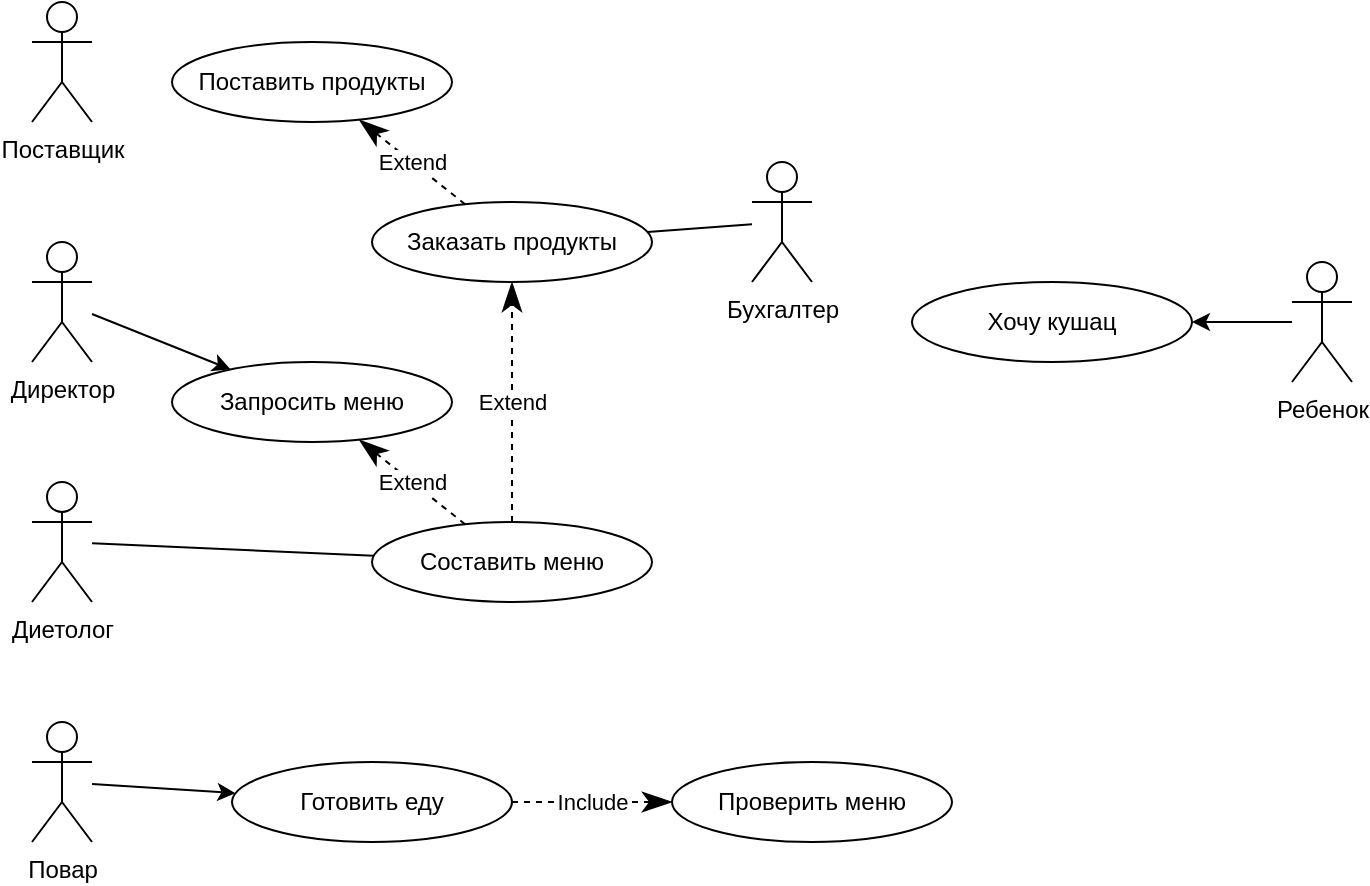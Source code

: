 <mxfile version="20.7.4" type="github">
  <diagram id="WTumbUDteVA8QTmnhO7a" name="Page-1">
    <mxGraphModel dx="917" dy="556" grid="1" gridSize="10" guides="1" tooltips="1" connect="1" arrows="1" fold="1" page="1" pageScale="1" pageWidth="850" pageHeight="1100" math="0" shadow="0">
      <root>
        <mxCell id="0" />
        <mxCell id="1" parent="0" />
        <mxCell id="EE3mhE9z7PggbBqgpWji-1" value="Поставщик&lt;br&gt;" style="shape=umlActor;verticalLabelPosition=bottom;verticalAlign=top;html=1;outlineConnect=0;" vertex="1" parent="1">
          <mxGeometry x="60" y="60" width="30" height="60" as="geometry" />
        </mxCell>
        <mxCell id="EE3mhE9z7PggbBqgpWji-2" value="Диетолог" style="shape=umlActor;verticalLabelPosition=bottom;verticalAlign=top;html=1;outlineConnect=0;" vertex="1" parent="1">
          <mxGeometry x="60" y="300" width="30" height="60" as="geometry" />
        </mxCell>
        <mxCell id="EE3mhE9z7PggbBqgpWji-3" value="Составить меню&lt;br&gt;" style="ellipse;whiteSpace=wrap;html=1;" vertex="1" parent="1">
          <mxGeometry x="230" y="320" width="140" height="40" as="geometry" />
        </mxCell>
        <mxCell id="EE3mhE9z7PggbBqgpWji-4" value="Поставить продукты" style="ellipse;whiteSpace=wrap;html=1;" vertex="1" parent="1">
          <mxGeometry x="130" y="80" width="140" height="40" as="geometry" />
        </mxCell>
        <mxCell id="EE3mhE9z7PggbBqgpWji-5" value="Директор" style="shape=umlActor;verticalLabelPosition=bottom;verticalAlign=top;html=1;outlineConnect=0;" vertex="1" parent="1">
          <mxGeometry x="60" y="180" width="30" height="60" as="geometry" />
        </mxCell>
        <mxCell id="EE3mhE9z7PggbBqgpWji-6" value="Заказать продукты" style="ellipse;whiteSpace=wrap;html=1;" vertex="1" parent="1">
          <mxGeometry x="230" y="160" width="140" height="40" as="geometry" />
        </mxCell>
        <mxCell id="EE3mhE9z7PggbBqgpWji-7" value="Ребенок" style="shape=umlActor;verticalLabelPosition=bottom;verticalAlign=top;html=1;outlineConnect=0;" vertex="1" parent="1">
          <mxGeometry x="690" y="190" width="30" height="60" as="geometry" />
        </mxCell>
        <mxCell id="EE3mhE9z7PggbBqgpWji-9" value="Хочу кушац" style="ellipse;whiteSpace=wrap;html=1;" vertex="1" parent="1">
          <mxGeometry x="500" y="200" width="140" height="40" as="geometry" />
        </mxCell>
        <mxCell id="EE3mhE9z7PggbBqgpWji-10" value="" style="endArrow=classic;html=1;rounded=0;" edge="1" parent="1" source="EE3mhE9z7PggbBqgpWji-7" target="EE3mhE9z7PggbBqgpWji-9">
          <mxGeometry width="50" height="50" relative="1" as="geometry">
            <mxPoint x="660" y="500" as="sourcePoint" />
            <mxPoint x="710" y="450" as="targetPoint" />
          </mxGeometry>
        </mxCell>
        <mxCell id="EE3mhE9z7PggbBqgpWji-11" value="Готовить еду" style="ellipse;whiteSpace=wrap;html=1;" vertex="1" parent="1">
          <mxGeometry x="160" y="440" width="140" height="40" as="geometry" />
        </mxCell>
        <mxCell id="EE3mhE9z7PggbBqgpWji-12" value="Повар" style="shape=umlActor;verticalLabelPosition=bottom;verticalAlign=top;html=1;outlineConnect=0;" vertex="1" parent="1">
          <mxGeometry x="60" y="420" width="30" height="60" as="geometry" />
        </mxCell>
        <mxCell id="EE3mhE9z7PggbBqgpWji-13" value="" style="endArrow=classic;html=1;rounded=0;" edge="1" parent="1" source="EE3mhE9z7PggbBqgpWji-12" target="EE3mhE9z7PggbBqgpWji-11">
          <mxGeometry width="50" height="50" relative="1" as="geometry">
            <mxPoint x="150" y="430" as="sourcePoint" />
            <mxPoint x="200" y="380" as="targetPoint" />
          </mxGeometry>
        </mxCell>
        <mxCell id="EE3mhE9z7PggbBqgpWji-14" value="" style="endArrow=none;html=1;rounded=0;endFill=0;" edge="1" parent="1" source="EE3mhE9z7PggbBqgpWji-2" target="EE3mhE9z7PggbBqgpWji-3">
          <mxGeometry width="50" height="50" relative="1" as="geometry">
            <mxPoint x="320" y="440" as="sourcePoint" />
            <mxPoint x="370" y="390" as="targetPoint" />
          </mxGeometry>
        </mxCell>
        <mxCell id="EE3mhE9z7PggbBqgpWji-15" value="Проверить меню" style="ellipse;whiteSpace=wrap;html=1;" vertex="1" parent="1">
          <mxGeometry x="380" y="440" width="140" height="40" as="geometry" />
        </mxCell>
        <mxCell id="EE3mhE9z7PggbBqgpWji-16" value="Include" style="endArrow=classicThin;endSize=12;dashed=1;html=1;rounded=0;endFill=1;" edge="1" parent="1" source="EE3mhE9z7PggbBqgpWji-11" target="EE3mhE9z7PggbBqgpWji-15">
          <mxGeometry width="160" relative="1" as="geometry">
            <mxPoint x="300" y="500" as="sourcePoint" />
            <mxPoint x="510" y="650" as="targetPoint" />
          </mxGeometry>
        </mxCell>
        <mxCell id="EE3mhE9z7PggbBqgpWji-17" value="Запросить меню" style="ellipse;whiteSpace=wrap;html=1;" vertex="1" parent="1">
          <mxGeometry x="130" y="240" width="140" height="40" as="geometry" />
        </mxCell>
        <mxCell id="EE3mhE9z7PggbBqgpWji-18" value="Бухгалтер" style="shape=umlActor;verticalLabelPosition=bottom;verticalAlign=top;html=1;outlineConnect=0;" vertex="1" parent="1">
          <mxGeometry x="420" y="140" width="30" height="60" as="geometry" />
        </mxCell>
        <mxCell id="EE3mhE9z7PggbBqgpWji-19" value="" style="endArrow=none;html=1;rounded=0;endFill=0;" edge="1" parent="1" source="EE3mhE9z7PggbBqgpWji-18" target="EE3mhE9z7PggbBqgpWji-6">
          <mxGeometry width="50" height="50" relative="1" as="geometry">
            <mxPoint x="389.0" y="270.002" as="sourcePoint" />
            <mxPoint x="460.617" y="274.736" as="targetPoint" />
          </mxGeometry>
        </mxCell>
        <mxCell id="EE3mhE9z7PggbBqgpWji-20" value="Extend" style="endArrow=classicThin;endSize=12;dashed=1;html=1;rounded=0;endFill=1;" edge="1" parent="1" source="EE3mhE9z7PggbBqgpWji-3" target="EE3mhE9z7PggbBqgpWji-17">
          <mxGeometry width="160" relative="1" as="geometry">
            <mxPoint x="345.0" y="329.66" as="sourcePoint" />
            <mxPoint x="425" y="329.66" as="targetPoint" />
          </mxGeometry>
        </mxCell>
        <mxCell id="EE3mhE9z7PggbBqgpWji-21" value="" style="endArrow=classic;html=1;rounded=0;" edge="1" parent="1" source="EE3mhE9z7PggbBqgpWji-5" target="EE3mhE9z7PggbBqgpWji-17">
          <mxGeometry width="50" height="50" relative="1" as="geometry">
            <mxPoint x="381.43" y="220.001" as="sourcePoint" />
            <mxPoint x="300.004" y="225.053" as="targetPoint" />
          </mxGeometry>
        </mxCell>
        <mxCell id="EE3mhE9z7PggbBqgpWji-22" value="Extend" style="endArrow=classicThin;endSize=12;dashed=1;html=1;rounded=0;endFill=1;" edge="1" parent="1" source="EE3mhE9z7PggbBqgpWji-3" target="EE3mhE9z7PggbBqgpWji-6">
          <mxGeometry width="160" relative="1" as="geometry">
            <mxPoint x="379.996" y="299.995" as="sourcePoint" />
            <mxPoint x="327.084" y="257.665" as="targetPoint" />
          </mxGeometry>
        </mxCell>
        <mxCell id="EE3mhE9z7PggbBqgpWji-23" value="Extend" style="endArrow=classicThin;endSize=12;dashed=1;html=1;rounded=0;endFill=1;" edge="1" parent="1" source="EE3mhE9z7PggbBqgpWji-6" target="EE3mhE9z7PggbBqgpWji-4">
          <mxGeometry width="160" relative="1" as="geometry">
            <mxPoint x="420" y="370.0" as="sourcePoint" />
            <mxPoint x="420" y="250" as="targetPoint" />
          </mxGeometry>
        </mxCell>
      </root>
    </mxGraphModel>
  </diagram>
</mxfile>
